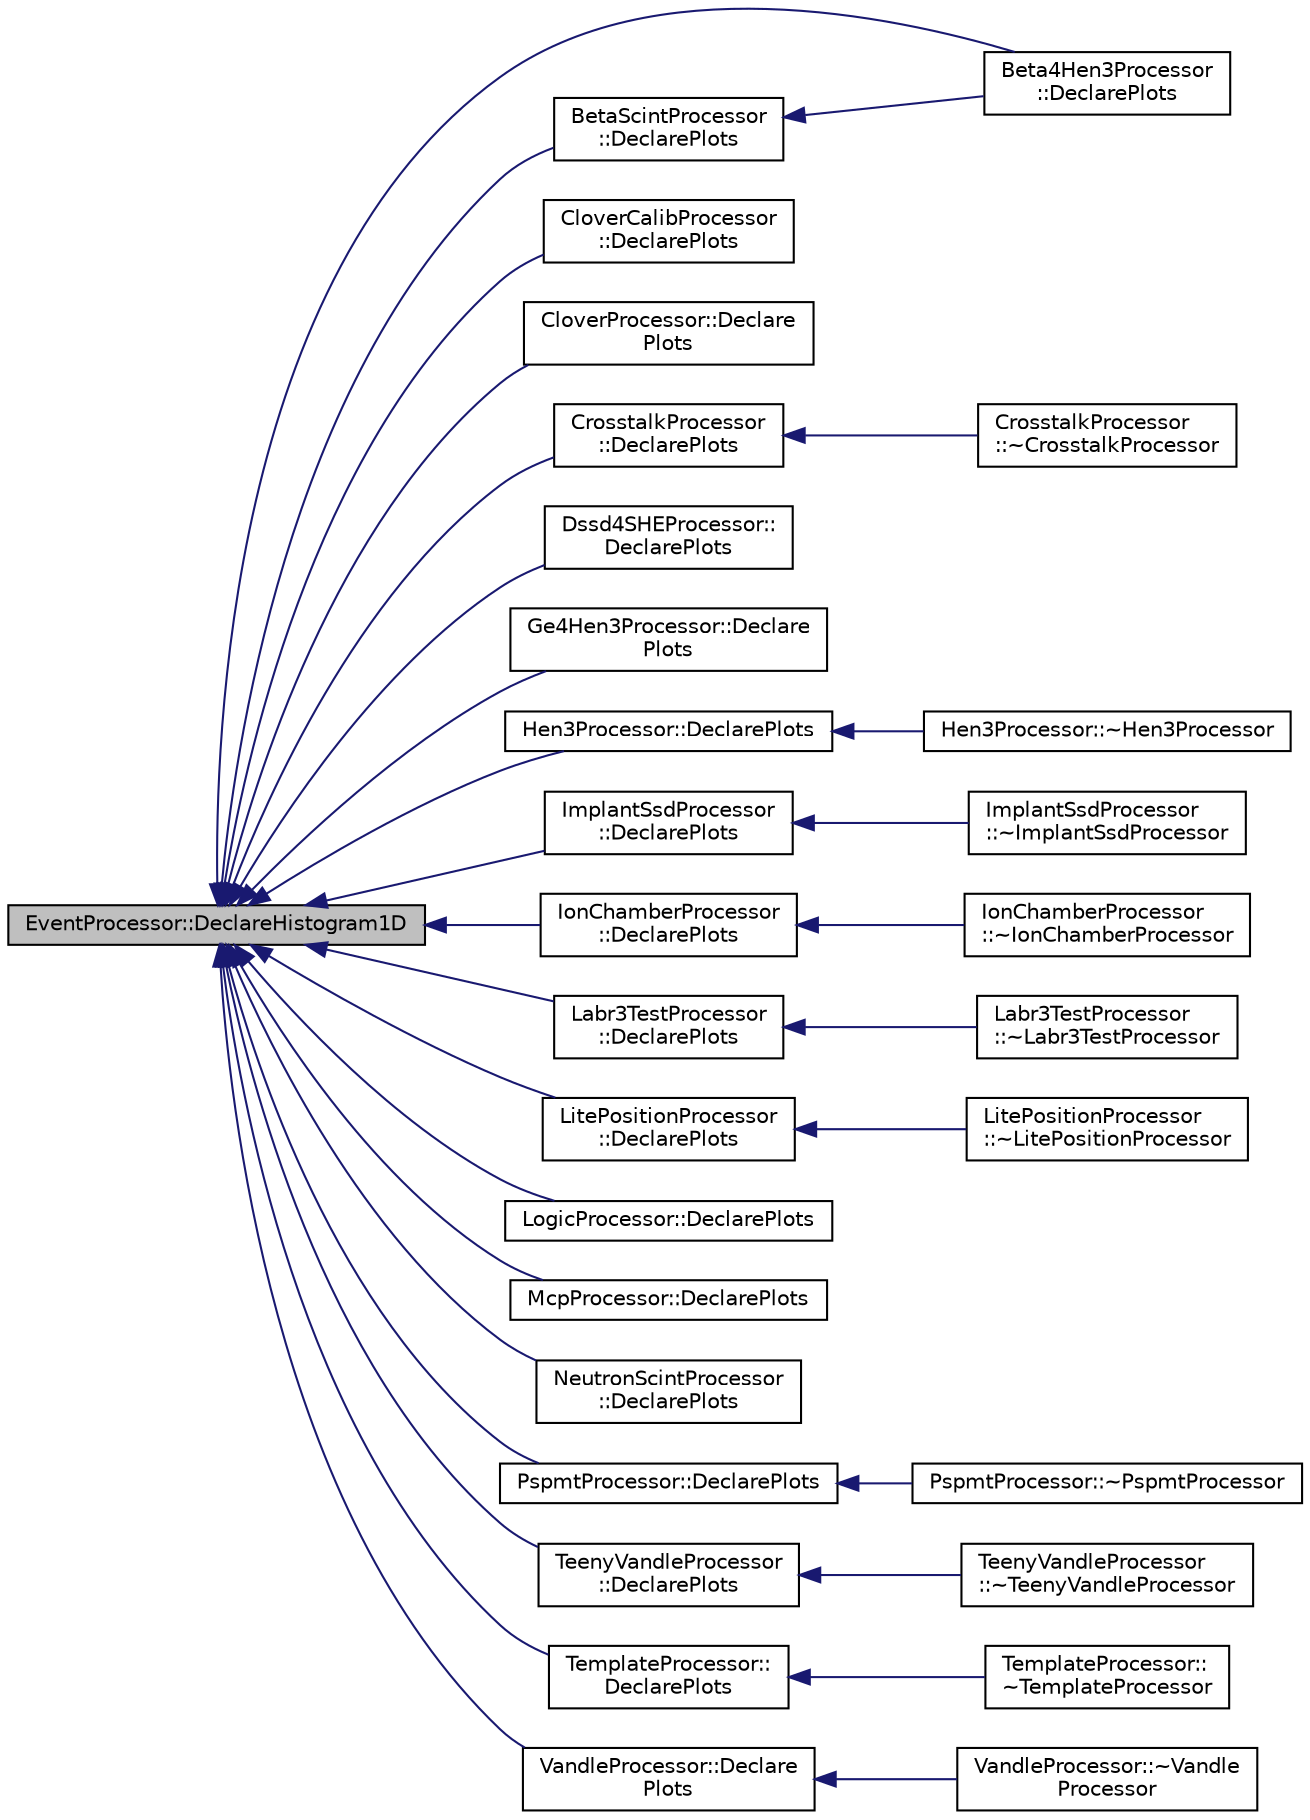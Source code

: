 digraph "EventProcessor::DeclareHistogram1D"
{
  edge [fontname="Helvetica",fontsize="10",labelfontname="Helvetica",labelfontsize="10"];
  node [fontname="Helvetica",fontsize="10",shape=record];
  rankdir="LR";
  Node1 [label="EventProcessor::DeclareHistogram1D",height=0.2,width=0.4,color="black", fillcolor="grey75", style="filled", fontcolor="black"];
  Node1 -> Node2 [dir="back",color="midnightblue",fontsize="10",style="solid",fontname="Helvetica"];
  Node2 [label="Beta4Hen3Processor\l::DeclarePlots",height=0.2,width=0.4,color="black", fillcolor="white", style="filled",URL="$db/d92/class_beta4_hen3_processor.html#a113815033762b9388796cdf850b85ce7"];
  Node1 -> Node3 [dir="back",color="midnightblue",fontsize="10",style="solid",fontname="Helvetica"];
  Node3 [label="BetaScintProcessor\l::DeclarePlots",height=0.2,width=0.4,color="black", fillcolor="white", style="filled",URL="$d4/de4/class_beta_scint_processor.html#a906c4fa539c4200a7cc4a143a01c8de5"];
  Node3 -> Node2 [dir="back",color="midnightblue",fontsize="10",style="solid",fontname="Helvetica"];
  Node1 -> Node4 [dir="back",color="midnightblue",fontsize="10",style="solid",fontname="Helvetica"];
  Node4 [label="CloverCalibProcessor\l::DeclarePlots",height=0.2,width=0.4,color="black", fillcolor="white", style="filled",URL="$db/d4e/class_clover_calib_processor.html#a1146803513792bfb64aa664d0258cee4"];
  Node1 -> Node5 [dir="back",color="midnightblue",fontsize="10",style="solid",fontname="Helvetica"];
  Node5 [label="CloverProcessor::Declare\lPlots",height=0.2,width=0.4,color="black", fillcolor="white", style="filled",URL="$d5/d01/class_clover_processor.html#a241e49aeddae9b8bcb5be9e7192d81a7"];
  Node1 -> Node6 [dir="back",color="midnightblue",fontsize="10",style="solid",fontname="Helvetica"];
  Node6 [label="CrosstalkProcessor\l::DeclarePlots",height=0.2,width=0.4,color="black", fillcolor="white", style="filled",URL="$de/d3c/class_crosstalk_processor.html#a0b3f4f255e3d793dc178d5d5a8fb6bb9"];
  Node6 -> Node7 [dir="back",color="midnightblue",fontsize="10",style="solid",fontname="Helvetica"];
  Node7 [label="CrosstalkProcessor\l::~CrosstalkProcessor",height=0.2,width=0.4,color="black", fillcolor="white", style="filled",URL="$de/d3c/class_crosstalk_processor.html#a974ad94596916e6d24e863dcbec1058c"];
  Node1 -> Node8 [dir="back",color="midnightblue",fontsize="10",style="solid",fontname="Helvetica"];
  Node8 [label="Dssd4SHEProcessor::\lDeclarePlots",height=0.2,width=0.4,color="black", fillcolor="white", style="filled",URL="$db/da8/class_dssd4_s_h_e_processor.html#a9da412065cc7d5d352afddbc5adfb99d"];
  Node1 -> Node9 [dir="back",color="midnightblue",fontsize="10",style="solid",fontname="Helvetica"];
  Node9 [label="Ge4Hen3Processor::Declare\lPlots",height=0.2,width=0.4,color="black", fillcolor="white", style="filled",URL="$d5/df2/class_ge4_hen3_processor.html#a918c80547f182063df5070f2616457ef"];
  Node1 -> Node10 [dir="back",color="midnightblue",fontsize="10",style="solid",fontname="Helvetica"];
  Node10 [label="Hen3Processor::DeclarePlots",height=0.2,width=0.4,color="black", fillcolor="white", style="filled",URL="$d6/d4e/class_hen3_processor.html#a5cf9c74ceb94a1989db9330ec33c1eae"];
  Node10 -> Node11 [dir="back",color="midnightblue",fontsize="10",style="solid",fontname="Helvetica"];
  Node11 [label="Hen3Processor::~Hen3Processor",height=0.2,width=0.4,color="black", fillcolor="white", style="filled",URL="$d6/d4e/class_hen3_processor.html#a8ed35806e6801f6c8f1eb402525e2834"];
  Node1 -> Node12 [dir="back",color="midnightblue",fontsize="10",style="solid",fontname="Helvetica"];
  Node12 [label="ImplantSsdProcessor\l::DeclarePlots",height=0.2,width=0.4,color="black", fillcolor="white", style="filled",URL="$df/df5/class_implant_ssd_processor.html#a0be1ce2d426608abbbdb8b3c68a505c1"];
  Node12 -> Node13 [dir="back",color="midnightblue",fontsize="10",style="solid",fontname="Helvetica"];
  Node13 [label="ImplantSsdProcessor\l::~ImplantSsdProcessor",height=0.2,width=0.4,color="black", fillcolor="white", style="filled",URL="$df/df5/class_implant_ssd_processor.html#a057e44029967a209fc626811e2ba4412"];
  Node1 -> Node14 [dir="back",color="midnightblue",fontsize="10",style="solid",fontname="Helvetica"];
  Node14 [label="IonChamberProcessor\l::DeclarePlots",height=0.2,width=0.4,color="black", fillcolor="white", style="filled",URL="$dd/df2/class_ion_chamber_processor.html#a0abe10984f9968577af6a834aaddf7af"];
  Node14 -> Node15 [dir="back",color="midnightblue",fontsize="10",style="solid",fontname="Helvetica"];
  Node15 [label="IonChamberProcessor\l::~IonChamberProcessor",height=0.2,width=0.4,color="black", fillcolor="white", style="filled",URL="$dd/df2/class_ion_chamber_processor.html#a04e1204b8f8efd09dac743a82b1d4312"];
  Node1 -> Node16 [dir="back",color="midnightblue",fontsize="10",style="solid",fontname="Helvetica"];
  Node16 [label="Labr3TestProcessor\l::DeclarePlots",height=0.2,width=0.4,color="black", fillcolor="white", style="filled",URL="$dd/d2c/class_labr3_test_processor.html#a00b2431718d6e91598cb35bdd7023638"];
  Node16 -> Node17 [dir="back",color="midnightblue",fontsize="10",style="solid",fontname="Helvetica"];
  Node17 [label="Labr3TestProcessor\l::~Labr3TestProcessor",height=0.2,width=0.4,color="black", fillcolor="white", style="filled",URL="$dd/d2c/class_labr3_test_processor.html#a38f5f24725e52971220a4beef3bfc232"];
  Node1 -> Node18 [dir="back",color="midnightblue",fontsize="10",style="solid",fontname="Helvetica"];
  Node18 [label="LitePositionProcessor\l::DeclarePlots",height=0.2,width=0.4,color="black", fillcolor="white", style="filled",URL="$d3/dab/class_lite_position_processor.html#a539c3f2cf56c3b9615128392b1e5b0c0"];
  Node18 -> Node19 [dir="back",color="midnightblue",fontsize="10",style="solid",fontname="Helvetica"];
  Node19 [label="LitePositionProcessor\l::~LitePositionProcessor",height=0.2,width=0.4,color="black", fillcolor="white", style="filled",URL="$d3/dab/class_lite_position_processor.html#a602ce3c9355626b96649b08690d391ef"];
  Node1 -> Node20 [dir="back",color="midnightblue",fontsize="10",style="solid",fontname="Helvetica"];
  Node20 [label="LogicProcessor::DeclarePlots",height=0.2,width=0.4,color="black", fillcolor="white", style="filled",URL="$da/d2f/class_logic_processor.html#aa276735e622e69b5779b77654b5d5208"];
  Node1 -> Node21 [dir="back",color="midnightblue",fontsize="10",style="solid",fontname="Helvetica"];
  Node21 [label="McpProcessor::DeclarePlots",height=0.2,width=0.4,color="black", fillcolor="white", style="filled",URL="$dd/dcb/class_mcp_processor.html#a5db4ddbc2d72998bd8db1cb920773857"];
  Node1 -> Node22 [dir="back",color="midnightblue",fontsize="10",style="solid",fontname="Helvetica"];
  Node22 [label="NeutronScintProcessor\l::DeclarePlots",height=0.2,width=0.4,color="black", fillcolor="white", style="filled",URL="$d9/dfc/class_neutron_scint_processor.html#ac9e8460717d9256e3f47dd28320bf617"];
  Node1 -> Node23 [dir="back",color="midnightblue",fontsize="10",style="solid",fontname="Helvetica"];
  Node23 [label="PspmtProcessor::DeclarePlots",height=0.2,width=0.4,color="black", fillcolor="white", style="filled",URL="$dd/d2c/class_pspmt_processor.html#a69f97cd8c80cd7de8ad8d66f2bf63752"];
  Node23 -> Node24 [dir="back",color="midnightblue",fontsize="10",style="solid",fontname="Helvetica"];
  Node24 [label="PspmtProcessor::~PspmtProcessor",height=0.2,width=0.4,color="black", fillcolor="white", style="filled",URL="$dd/d2c/class_pspmt_processor.html#a23ed80963dc7c683eba1b95aa12f37db"];
  Node1 -> Node25 [dir="back",color="midnightblue",fontsize="10",style="solid",fontname="Helvetica"];
  Node25 [label="TeenyVandleProcessor\l::DeclarePlots",height=0.2,width=0.4,color="black", fillcolor="white", style="filled",URL="$d3/d5e/class_teeny_vandle_processor.html#a7328644e7f25254e60cc7f0f08bf76d7"];
  Node25 -> Node26 [dir="back",color="midnightblue",fontsize="10",style="solid",fontname="Helvetica"];
  Node26 [label="TeenyVandleProcessor\l::~TeenyVandleProcessor",height=0.2,width=0.4,color="black", fillcolor="white", style="filled",URL="$d3/d5e/class_teeny_vandle_processor.html#ace84b3cc48debac1892f4fa954adafbd"];
  Node1 -> Node27 [dir="back",color="midnightblue",fontsize="10",style="solid",fontname="Helvetica"];
  Node27 [label="TemplateProcessor::\lDeclarePlots",height=0.2,width=0.4,color="black", fillcolor="white", style="filled",URL="$da/dfe/class_template_processor.html#ae447375c9e3eae31685252bf17e526ad"];
  Node27 -> Node28 [dir="back",color="midnightblue",fontsize="10",style="solid",fontname="Helvetica"];
  Node28 [label="TemplateProcessor::\l~TemplateProcessor",height=0.2,width=0.4,color="black", fillcolor="white", style="filled",URL="$da/dfe/class_template_processor.html#a93cedd7c190470f8fb23bcd6b62689ae"];
  Node1 -> Node29 [dir="back",color="midnightblue",fontsize="10",style="solid",fontname="Helvetica"];
  Node29 [label="VandleProcessor::Declare\lPlots",height=0.2,width=0.4,color="black", fillcolor="white", style="filled",URL="$db/d21/class_vandle_processor.html#a12172da2e51a26945d9241a4165734b0",tooltip="Declare the plots used in the analysis */. "];
  Node29 -> Node30 [dir="back",color="midnightblue",fontsize="10",style="solid",fontname="Helvetica"];
  Node30 [label="VandleProcessor::~Vandle\lProcessor",height=0.2,width=0.4,color="black", fillcolor="white", style="filled",URL="$db/d21/class_vandle_processor.html#adeb801d12cbeb4a4426b7d2f5ee522cd",tooltip="Default Destructor */. "];
}
